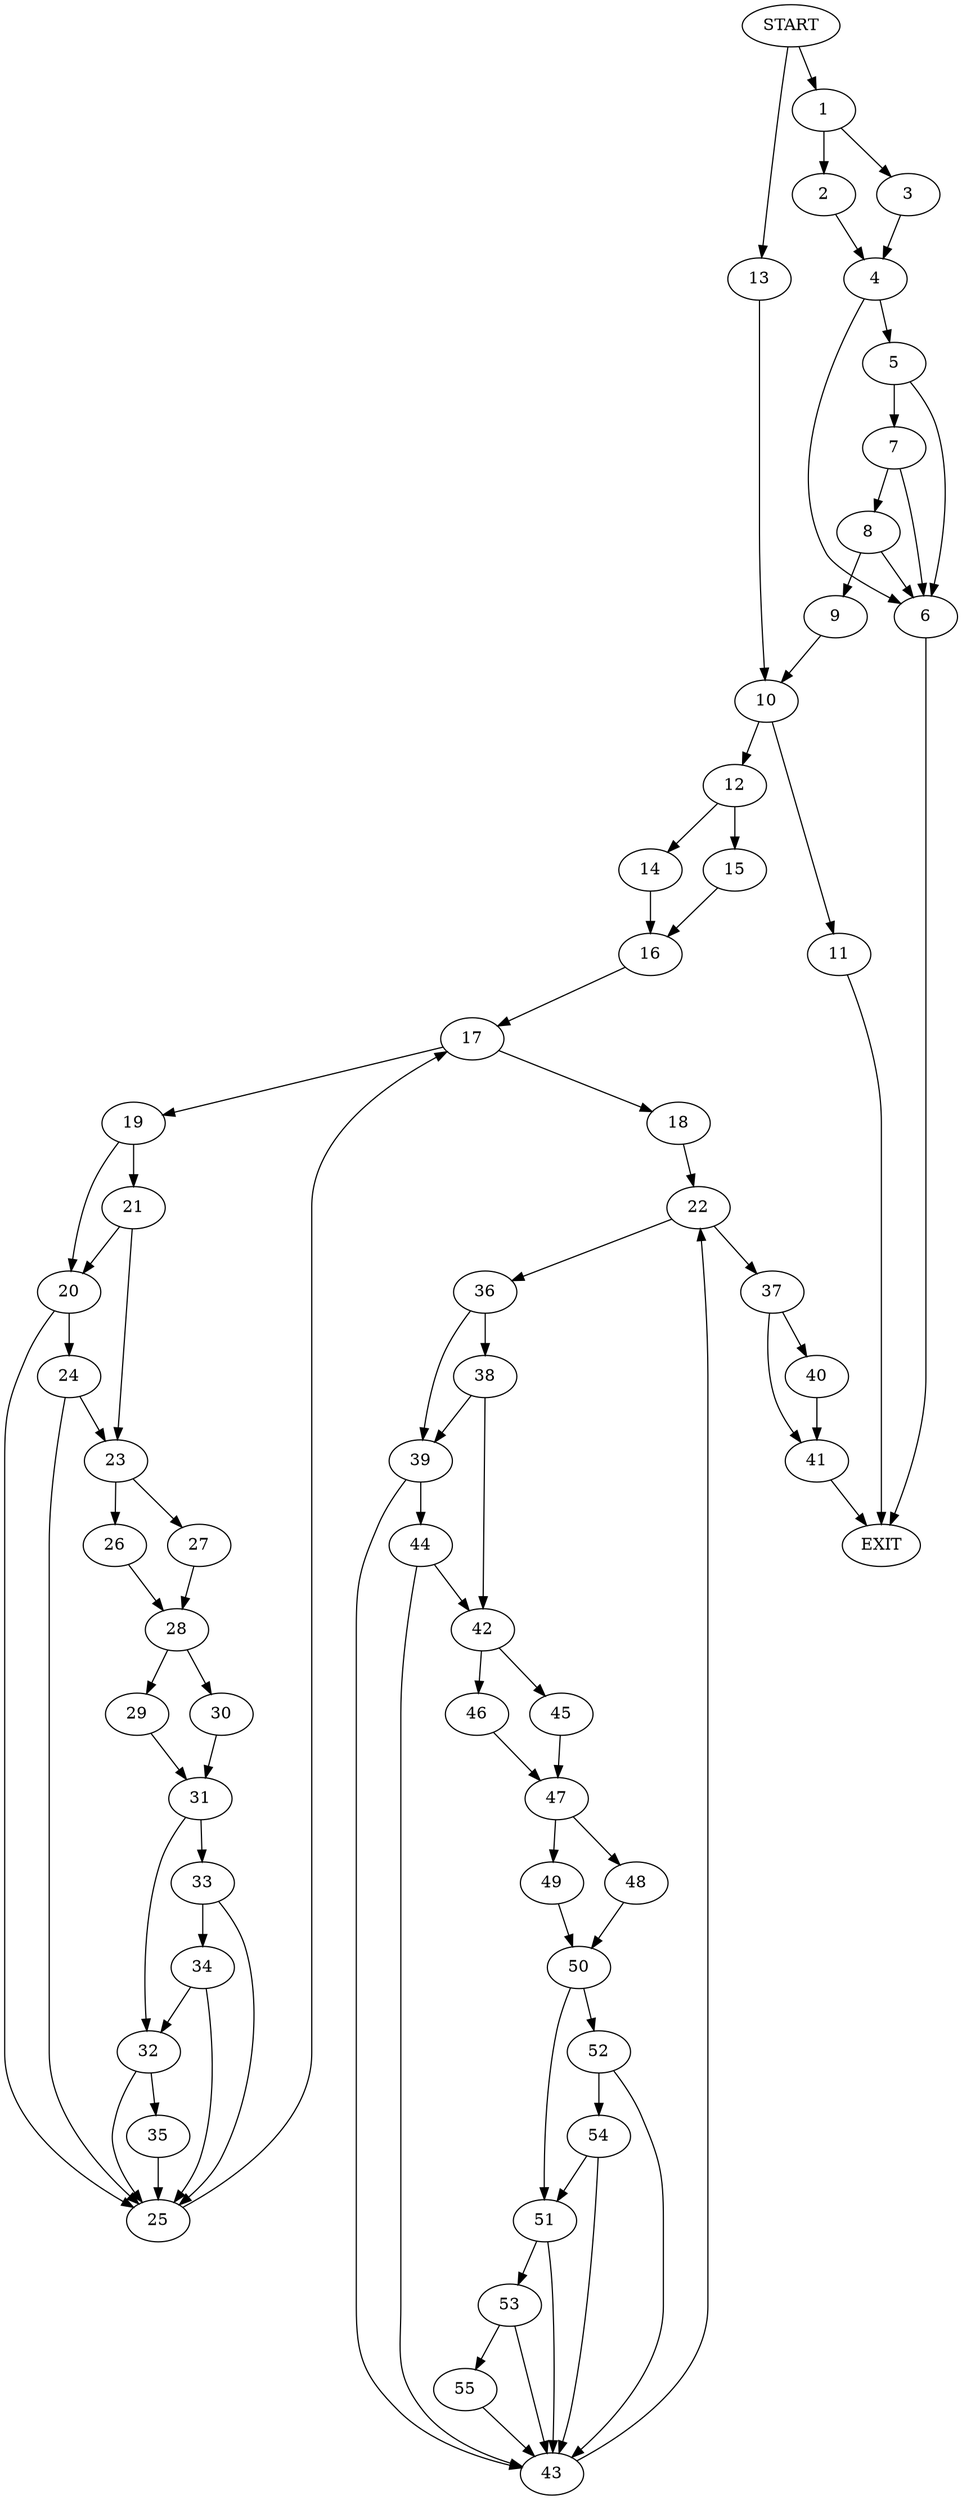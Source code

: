 digraph {
0 [label="START"]
56 [label="EXIT"]
0 -> 1
1 -> 2
1 -> 3
3 -> 4
2 -> 4
4 -> 5
4 -> 6
5 -> 7
5 -> 6
6 -> 56
7 -> 6
7 -> 8
8 -> 6
8 -> 9
9 -> 10
10 -> 11
10 -> 12
0 -> 13
13 -> 10
11 -> 56
12 -> 14
12 -> 15
14 -> 16
15 -> 16
16 -> 17
17 -> 18
17 -> 19
19 -> 20
19 -> 21
18 -> 22
21 -> 20
21 -> 23
20 -> 24
20 -> 25
23 -> 26
23 -> 27
25 -> 17
24 -> 25
24 -> 23
27 -> 28
26 -> 28
28 -> 29
28 -> 30
30 -> 31
29 -> 31
31 -> 32
31 -> 33
33 -> 25
33 -> 34
32 -> 35
32 -> 25
34 -> 32
34 -> 25
35 -> 25
22 -> 36
22 -> 37
36 -> 38
36 -> 39
37 -> 40
37 -> 41
38 -> 39
38 -> 42
39 -> 43
39 -> 44
42 -> 45
42 -> 46
44 -> 43
44 -> 42
43 -> 22
45 -> 47
46 -> 47
47 -> 48
47 -> 49
48 -> 50
49 -> 50
50 -> 51
50 -> 52
51 -> 43
51 -> 53
52 -> 43
52 -> 54
54 -> 43
54 -> 51
53 -> 43
53 -> 55
55 -> 43
40 -> 41
41 -> 56
}
